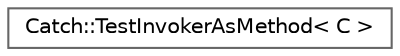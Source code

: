 digraph "Graphical Class Hierarchy"
{
 // LATEX_PDF_SIZE
  bgcolor="transparent";
  edge [fontname=Helvetica,fontsize=10,labelfontname=Helvetica,labelfontsize=10];
  node [fontname=Helvetica,fontsize=10,shape=box,height=0.2,width=0.4];
  rankdir="LR";
  Node0 [id="Node000000",label="Catch::TestInvokerAsMethod\< C \>",height=0.2,width=0.4,color="grey40", fillcolor="white", style="filled",URL="$classCatch_1_1TestInvokerAsMethod.html",tooltip=" "];
}
